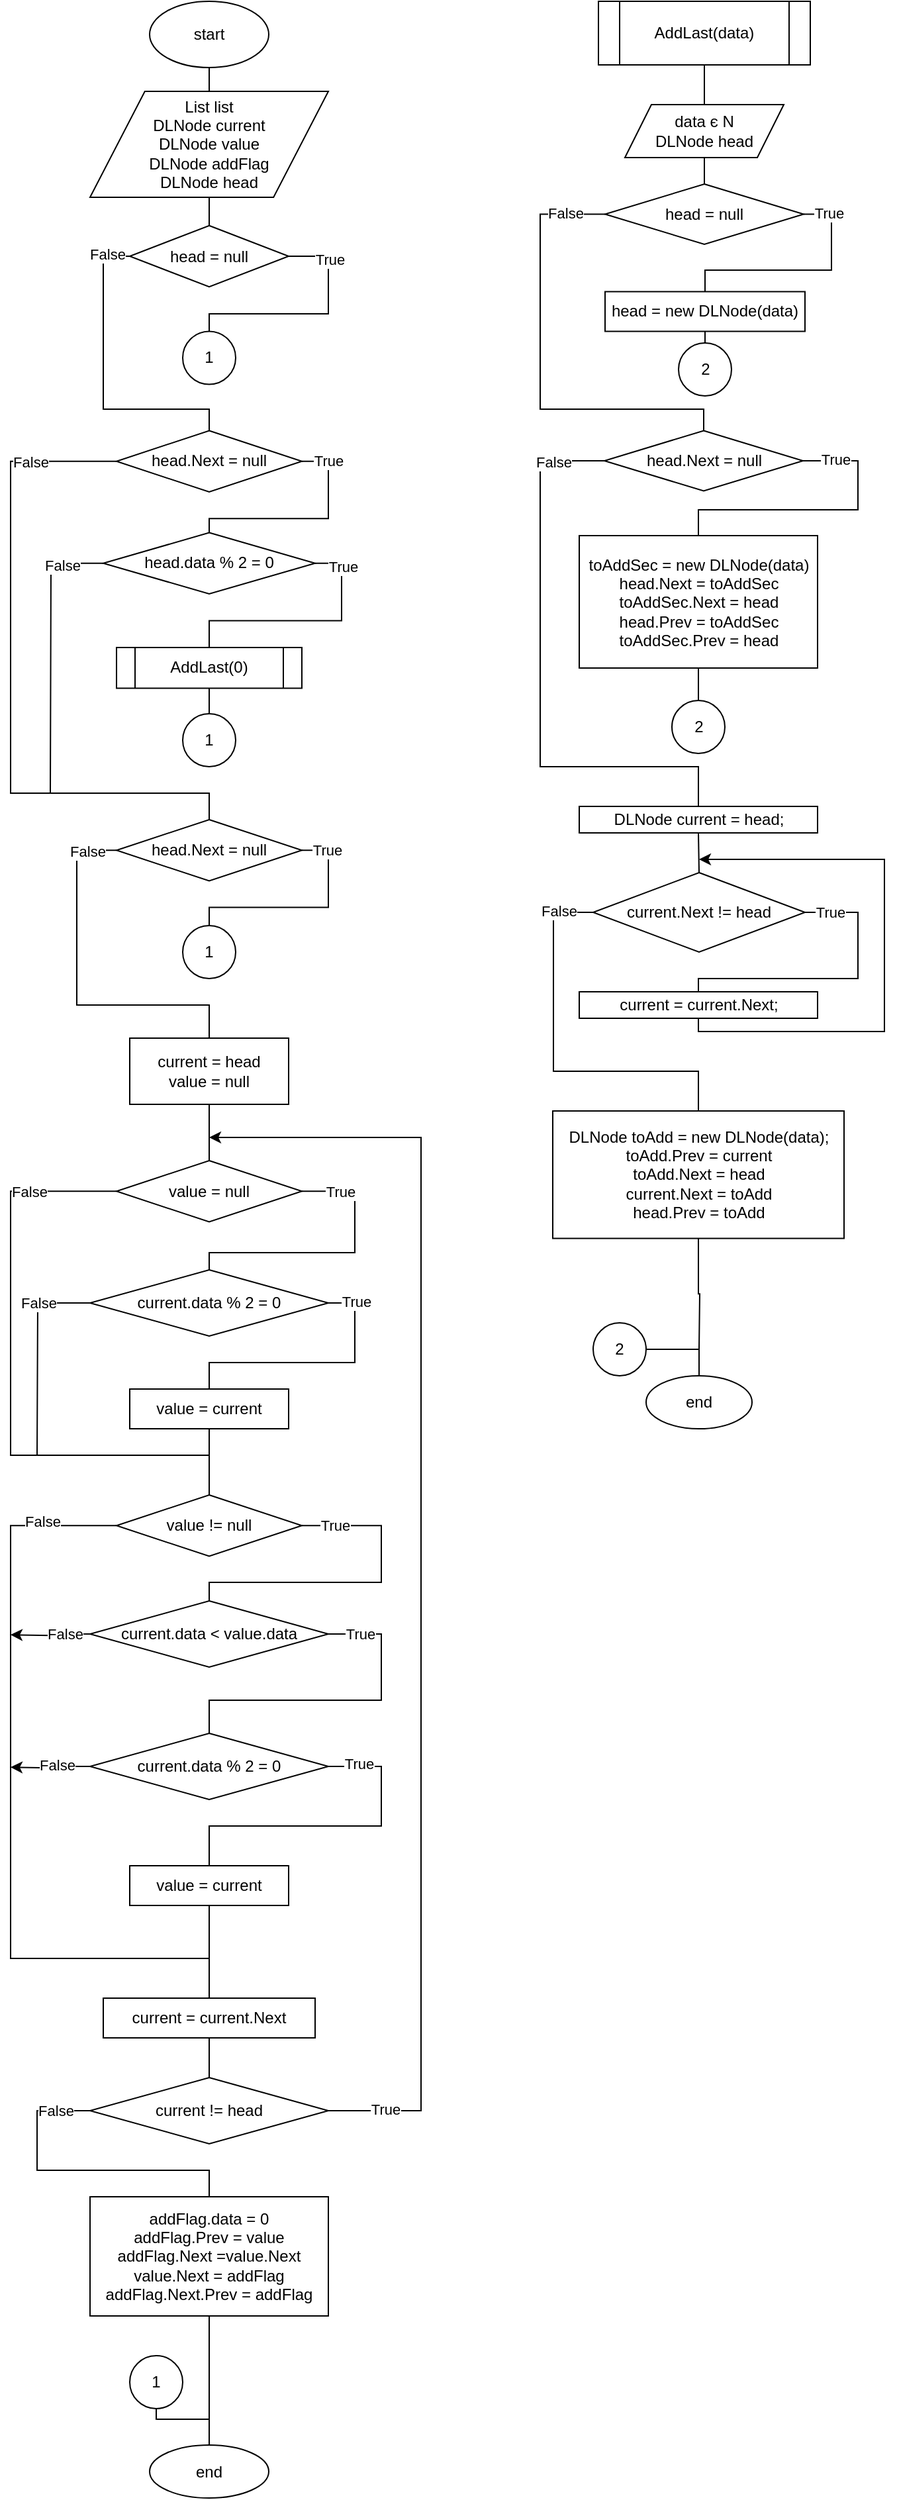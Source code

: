<mxfile version="15.3.8" type="device"><diagram id="VmYvIzIguoKfHuGi5kLO" name="Страница 1"><mxGraphModel dx="1038" dy="607" grid="1" gridSize="10" guides="1" tooltips="1" connect="1" arrows="1" fold="1" page="1" pageScale="1" pageWidth="827" pageHeight="1169" math="0" shadow="0"><root><mxCell id="0"/><mxCell id="1" parent="0"/><mxCell id="-p3XMLGeBJ1aMkZ9QvMb-27" style="edgeStyle=orthogonalEdgeStyle;orthogonalLoop=1;jettySize=auto;html=1;exitX=0.5;exitY=1;exitDx=0;exitDy=0;entryX=0.5;entryY=0;entryDx=0;entryDy=0;endArrow=none;endFill=0;" parent="1" source="-p3XMLGeBJ1aMkZ9QvMb-1" target="na90OAWgoMxSpCn2gFwW-1" edge="1"><mxGeometry relative="1" as="geometry"><mxPoint x="190" y="120" as="targetPoint"/></mxGeometry></mxCell><mxCell id="-p3XMLGeBJ1aMkZ9QvMb-1" value="start" style="ellipse;whiteSpace=wrap;html=1;" parent="1" vertex="1"><mxGeometry x="145" y="52" width="90" height="50" as="geometry"/></mxCell><mxCell id="-p3XMLGeBJ1aMkZ9QvMb-19" style="edgeStyle=orthogonalEdgeStyle;orthogonalLoop=1;jettySize=auto;html=1;exitX=0.5;exitY=1;exitDx=0;exitDy=0;endArrow=none;endFill=0;entryX=0.5;entryY=0;entryDx=0;entryDy=0;" parent="1" source="-p3XMLGeBJ1aMkZ9QvMb-4" edge="1" target="MecU0-qh7Cu9q1mS_qqG-87"><mxGeometry relative="1" as="geometry"><mxPoint x="564" y="130" as="targetPoint"/></mxGeometry></mxCell><mxCell id="-p3XMLGeBJ1aMkZ9QvMb-4" value="AddLast(data)" style="shape=process;whiteSpace=wrap;html=1;backgroundOutline=1;" parent="1" vertex="1"><mxGeometry x="484" y="52" width="160" height="48" as="geometry"/></mxCell><mxCell id="MecU0-qh7Cu9q1mS_qqG-3" style="edgeStyle=orthogonalEdgeStyle;rounded=0;orthogonalLoop=1;jettySize=auto;html=1;exitX=0.5;exitY=1;exitDx=0;exitDy=0;entryX=0.5;entryY=0;entryDx=0;entryDy=0;endArrow=none;endFill=0;" edge="1" parent="1" source="na90OAWgoMxSpCn2gFwW-1" target="MecU0-qh7Cu9q1mS_qqG-2"><mxGeometry relative="1" as="geometry"/></mxCell><mxCell id="na90OAWgoMxSpCn2gFwW-1" value="List list&lt;br&gt;DLNode current&lt;br&gt;DLNode value &lt;br&gt;DLNode addFlag&lt;br&gt;DLNode head" style="shape=parallelogram;html=1;strokeWidth=1;perimeter=parallelogramPerimeter;whiteSpace=wrap;arcSize=12;size=0.23;fontFamily=Helvetica;" parent="1" vertex="1"><mxGeometry x="100" y="120" width="180" height="80" as="geometry"/></mxCell><mxCell id="MecU0-qh7Cu9q1mS_qqG-4" style="edgeStyle=orthogonalEdgeStyle;rounded=0;orthogonalLoop=1;jettySize=auto;html=1;exitX=1;exitY=0.5;exitDx=0;exitDy=0;endArrow=none;endFill=0;entryX=0.5;entryY=0;entryDx=0;entryDy=0;" edge="1" parent="1" source="MecU0-qh7Cu9q1mS_qqG-2" target="MecU0-qh7Cu9q1mS_qqG-8"><mxGeometry relative="1" as="geometry"><mxPoint x="190" y="300" as="targetPoint"/><Array as="points"><mxPoint x="280" y="245"/><mxPoint x="280" y="288"/><mxPoint x="190" y="288"/></Array></mxGeometry></mxCell><mxCell id="MecU0-qh7Cu9q1mS_qqG-9" value="True" style="edgeLabel;html=1;align=center;verticalAlign=middle;resizable=0;points=[];" vertex="1" connectable="0" parent="MecU0-qh7Cu9q1mS_qqG-4"><mxGeometry x="-0.639" y="1" relative="1" as="geometry"><mxPoint as="offset"/></mxGeometry></mxCell><mxCell id="MecU0-qh7Cu9q1mS_qqG-10" style="edgeStyle=orthogonalEdgeStyle;rounded=0;orthogonalLoop=1;jettySize=auto;html=1;exitX=0;exitY=0.5;exitDx=0;exitDy=0;endArrow=none;endFill=0;entryX=0.5;entryY=0;entryDx=0;entryDy=0;" edge="1" parent="1" source="MecU0-qh7Cu9q1mS_qqG-2" target="MecU0-qh7Cu9q1mS_qqG-12"><mxGeometry relative="1" as="geometry"><mxPoint x="190" y="380" as="targetPoint"/><Array as="points"><mxPoint x="110" y="245"/><mxPoint x="110" y="360"/><mxPoint x="190" y="360"/></Array></mxGeometry></mxCell><mxCell id="MecU0-qh7Cu9q1mS_qqG-11" value="False" style="edgeLabel;html=1;align=center;verticalAlign=middle;resizable=0;points=[];" vertex="1" connectable="0" parent="MecU0-qh7Cu9q1mS_qqG-10"><mxGeometry x="-0.852" y="-2" relative="1" as="geometry"><mxPoint as="offset"/></mxGeometry></mxCell><mxCell id="MecU0-qh7Cu9q1mS_qqG-2" value="head = null" style="rhombus;whiteSpace=wrap;html=1;" vertex="1" parent="1"><mxGeometry x="130" y="221.38" width="120" height="46.25" as="geometry"/></mxCell><mxCell id="MecU0-qh7Cu9q1mS_qqG-5" value="end" style="ellipse;whiteSpace=wrap;html=1;" vertex="1" parent="1"><mxGeometry x="145" y="1897.5" width="90" height="40" as="geometry"/></mxCell><mxCell id="MecU0-qh7Cu9q1mS_qqG-83" style="edgeStyle=orthogonalEdgeStyle;rounded=0;orthogonalLoop=1;jettySize=auto;html=1;exitX=0.5;exitY=1;exitDx=0;exitDy=0;entryX=0.5;entryY=0;entryDx=0;entryDy=0;endArrow=none;endFill=0;" edge="1" parent="1" source="MecU0-qh7Cu9q1mS_qqG-6" target="MecU0-qh7Cu9q1mS_qqG-5"><mxGeometry relative="1" as="geometry"><Array as="points"><mxPoint x="150" y="1878"/><mxPoint x="190" y="1878"/></Array></mxGeometry></mxCell><mxCell id="MecU0-qh7Cu9q1mS_qqG-6" value="1" style="ellipse;whiteSpace=wrap;html=1;aspect=fixed;" vertex="1" parent="1"><mxGeometry x="130" y="1830" width="40" height="40" as="geometry"/></mxCell><mxCell id="MecU0-qh7Cu9q1mS_qqG-8" value="1" style="ellipse;whiteSpace=wrap;html=1;aspect=fixed;" vertex="1" parent="1"><mxGeometry x="170" y="301.25" width="40" height="40" as="geometry"/></mxCell><mxCell id="MecU0-qh7Cu9q1mS_qqG-13" style="edgeStyle=orthogonalEdgeStyle;rounded=0;orthogonalLoop=1;jettySize=auto;html=1;exitX=1;exitY=0.5;exitDx=0;exitDy=0;endArrow=none;endFill=0;entryX=0.5;entryY=0;entryDx=0;entryDy=0;" edge="1" parent="1" source="MecU0-qh7Cu9q1mS_qqG-12" target="MecU0-qh7Cu9q1mS_qqG-14"><mxGeometry relative="1" as="geometry"><mxPoint x="190" y="460" as="targetPoint"/></mxGeometry></mxCell><mxCell id="MecU0-qh7Cu9q1mS_qqG-25" value="True" style="edgeLabel;html=1;align=center;verticalAlign=middle;resizable=0;points=[];" vertex="1" connectable="0" parent="MecU0-qh7Cu9q1mS_qqG-13"><mxGeometry x="-0.756" y="1" relative="1" as="geometry"><mxPoint x="-1" y="-1" as="offset"/></mxGeometry></mxCell><mxCell id="MecU0-qh7Cu9q1mS_qqG-21" style="edgeStyle=orthogonalEdgeStyle;rounded=0;orthogonalLoop=1;jettySize=auto;html=1;exitX=0;exitY=0.5;exitDx=0;exitDy=0;endArrow=none;endFill=0;entryX=0.5;entryY=0;entryDx=0;entryDy=0;" edge="1" parent="1" source="MecU0-qh7Cu9q1mS_qqG-12" target="MecU0-qh7Cu9q1mS_qqG-28"><mxGeometry relative="1" as="geometry"><mxPoint x="190" y="680" as="targetPoint"/><Array as="points"><mxPoint x="40" y="399"/><mxPoint x="40" y="650"/><mxPoint x="190" y="650"/></Array></mxGeometry></mxCell><mxCell id="MecU0-qh7Cu9q1mS_qqG-22" value="False" style="edgeLabel;html=1;align=center;verticalAlign=middle;resizable=0;points=[];" vertex="1" connectable="0" parent="MecU0-qh7Cu9q1mS_qqG-21"><mxGeometry x="-0.883" y="-2" relative="1" as="geometry"><mxPoint x="-36" y="2" as="offset"/></mxGeometry></mxCell><mxCell id="MecU0-qh7Cu9q1mS_qqG-12" value="head.Next = null" style="rhombus;whiteSpace=wrap;html=1;" vertex="1" parent="1"><mxGeometry x="120" y="376.25" width="140" height="46.25" as="geometry"/></mxCell><mxCell id="MecU0-qh7Cu9q1mS_qqG-19" style="edgeStyle=orthogonalEdgeStyle;rounded=0;orthogonalLoop=1;jettySize=auto;html=1;exitX=1;exitY=0.5;exitDx=0;exitDy=0;entryX=0.5;entryY=0;entryDx=0;entryDy=0;endArrow=none;endFill=0;" edge="1" parent="1" source="MecU0-qh7Cu9q1mS_qqG-14" target="MecU0-qh7Cu9q1mS_qqG-16"><mxGeometry relative="1" as="geometry"/></mxCell><mxCell id="MecU0-qh7Cu9q1mS_qqG-20" value="True" style="edgeLabel;html=1;align=center;verticalAlign=middle;resizable=0;points=[];" vertex="1" connectable="0" parent="MecU0-qh7Cu9q1mS_qqG-19"><mxGeometry x="-0.754" y="1" relative="1" as="geometry"><mxPoint as="offset"/></mxGeometry></mxCell><mxCell id="MecU0-qh7Cu9q1mS_qqG-26" style="edgeStyle=orthogonalEdgeStyle;rounded=0;orthogonalLoop=1;jettySize=auto;html=1;exitX=0;exitY=0.5;exitDx=0;exitDy=0;endArrow=none;endFill=0;" edge="1" parent="1" source="MecU0-qh7Cu9q1mS_qqG-14"><mxGeometry relative="1" as="geometry"><mxPoint x="70" y="650" as="targetPoint"/></mxGeometry></mxCell><mxCell id="MecU0-qh7Cu9q1mS_qqG-27" value="False" style="edgeLabel;html=1;align=center;verticalAlign=middle;resizable=0;points=[];" vertex="1" connectable="0" parent="MecU0-qh7Cu9q1mS_qqG-26"><mxGeometry x="-0.705" y="1" relative="1" as="geometry"><mxPoint as="offset"/></mxGeometry></mxCell><mxCell id="MecU0-qh7Cu9q1mS_qqG-14" value="head.data % 2 = 0" style="rhombus;whiteSpace=wrap;html=1;" vertex="1" parent="1"><mxGeometry x="110" y="453.25" width="160" height="46.25" as="geometry"/></mxCell><mxCell id="MecU0-qh7Cu9q1mS_qqG-17" style="edgeStyle=orthogonalEdgeStyle;rounded=0;orthogonalLoop=1;jettySize=auto;html=1;exitX=0.5;exitY=1;exitDx=0;exitDy=0;endArrow=none;endFill=0;entryX=0.5;entryY=0;entryDx=0;entryDy=0;" edge="1" parent="1" source="MecU0-qh7Cu9q1mS_qqG-16" target="MecU0-qh7Cu9q1mS_qqG-18"><mxGeometry relative="1" as="geometry"><mxPoint x="190.143" y="570" as="targetPoint"/></mxGeometry></mxCell><mxCell id="MecU0-qh7Cu9q1mS_qqG-16" value="AddLast(0)" style="shape=process;whiteSpace=wrap;html=1;backgroundOutline=1;" vertex="1" parent="1"><mxGeometry x="120" y="540" width="140" height="30.75" as="geometry"/></mxCell><mxCell id="MecU0-qh7Cu9q1mS_qqG-18" value="1" style="ellipse;whiteSpace=wrap;html=1;aspect=fixed;" vertex="1" parent="1"><mxGeometry x="170" y="590" width="40" height="40" as="geometry"/></mxCell><mxCell id="MecU0-qh7Cu9q1mS_qqG-31" style="edgeStyle=orthogonalEdgeStyle;rounded=0;orthogonalLoop=1;jettySize=auto;html=1;exitX=1;exitY=0.5;exitDx=0;exitDy=0;entryX=0.5;entryY=0;entryDx=0;entryDy=0;endArrow=none;endFill=0;" edge="1" parent="1" source="MecU0-qh7Cu9q1mS_qqG-28" target="MecU0-qh7Cu9q1mS_qqG-34"><mxGeometry relative="1" as="geometry"><mxPoint x="190" y="749.25" as="targetPoint"/></mxGeometry></mxCell><mxCell id="MecU0-qh7Cu9q1mS_qqG-32" value="True" style="edgeLabel;html=1;align=center;verticalAlign=middle;resizable=0;points=[];" vertex="1" connectable="0" parent="MecU0-qh7Cu9q1mS_qqG-31"><mxGeometry x="-0.777" relative="1" as="geometry"><mxPoint as="offset"/></mxGeometry></mxCell><mxCell id="MecU0-qh7Cu9q1mS_qqG-35" style="edgeStyle=orthogonalEdgeStyle;rounded=0;orthogonalLoop=1;jettySize=auto;html=1;exitX=0;exitY=0.5;exitDx=0;exitDy=0;endArrow=none;endFill=0;entryX=0.5;entryY=0;entryDx=0;entryDy=0;" edge="1" parent="1" source="MecU0-qh7Cu9q1mS_qqG-28" target="MecU0-qh7Cu9q1mS_qqG-37"><mxGeometry relative="1" as="geometry"><mxPoint x="190" y="890" as="targetPoint"/><Array as="points"><mxPoint x="90" y="693"/><mxPoint x="90" y="810"/><mxPoint x="190" y="810"/></Array></mxGeometry></mxCell><mxCell id="MecU0-qh7Cu9q1mS_qqG-36" value="False" style="edgeLabel;html=1;align=center;verticalAlign=middle;resizable=0;points=[];" vertex="1" connectable="0" parent="MecU0-qh7Cu9q1mS_qqG-35"><mxGeometry x="-0.838" y="1" relative="1" as="geometry"><mxPoint as="offset"/></mxGeometry></mxCell><mxCell id="MecU0-qh7Cu9q1mS_qqG-28" value="head.Next = null" style="rhombus;whiteSpace=wrap;html=1;" vertex="1" parent="1"><mxGeometry x="120" y="670" width="140" height="46.25" as="geometry"/></mxCell><mxCell id="MecU0-qh7Cu9q1mS_qqG-34" value="1" style="ellipse;whiteSpace=wrap;html=1;aspect=fixed;" vertex="1" parent="1"><mxGeometry x="170" y="750" width="40" height="40" as="geometry"/></mxCell><mxCell id="MecU0-qh7Cu9q1mS_qqG-42" style="edgeStyle=orthogonalEdgeStyle;rounded=0;orthogonalLoop=1;jettySize=auto;html=1;exitX=0.5;exitY=1;exitDx=0;exitDy=0;endArrow=none;endFill=0;entryX=0.5;entryY=0;entryDx=0;entryDy=0;" edge="1" parent="1" source="MecU0-qh7Cu9q1mS_qqG-37" target="MecU0-qh7Cu9q1mS_qqG-43"><mxGeometry relative="1" as="geometry"><mxPoint x="190.167" y="910" as="targetPoint"/></mxGeometry></mxCell><mxCell id="MecU0-qh7Cu9q1mS_qqG-37" value="current = head&lt;br&gt;value = null" style="rounded=0;whiteSpace=wrap;html=1;" vertex="1" parent="1"><mxGeometry x="130" y="835" width="120" height="50" as="geometry"/></mxCell><mxCell id="MecU0-qh7Cu9q1mS_qqG-44" style="edgeStyle=orthogonalEdgeStyle;rounded=0;orthogonalLoop=1;jettySize=auto;html=1;exitX=1;exitY=0.5;exitDx=0;exitDy=0;endArrow=none;endFill=0;entryX=0.5;entryY=0;entryDx=0;entryDy=0;" edge="1" parent="1" source="MecU0-qh7Cu9q1mS_qqG-43" target="MecU0-qh7Cu9q1mS_qqG-46"><mxGeometry relative="1" as="geometry"><mxPoint x="190" y="1020" as="targetPoint"/><Array as="points"><mxPoint x="300" y="951"/><mxPoint x="300" y="997"/><mxPoint x="190" y="997"/></Array></mxGeometry></mxCell><mxCell id="MecU0-qh7Cu9q1mS_qqG-45" value="True" style="edgeLabel;html=1;align=center;verticalAlign=middle;resizable=0;points=[];" vertex="1" connectable="0" parent="MecU0-qh7Cu9q1mS_qqG-44"><mxGeometry x="-0.73" relative="1" as="geometry"><mxPoint as="offset"/></mxGeometry></mxCell><mxCell id="MecU0-qh7Cu9q1mS_qqG-50" style="edgeStyle=orthogonalEdgeStyle;rounded=0;orthogonalLoop=1;jettySize=auto;html=1;exitX=0;exitY=0.5;exitDx=0;exitDy=0;endArrow=none;endFill=0;entryX=0.5;entryY=0;entryDx=0;entryDy=0;" edge="1" parent="1" source="MecU0-qh7Cu9q1mS_qqG-43" target="MecU0-qh7Cu9q1mS_qqG-54"><mxGeometry relative="1" as="geometry"><mxPoint x="190" y="1170" as="targetPoint"/><Array as="points"><mxPoint x="40" y="951"/><mxPoint x="40" y="1150"/><mxPoint x="190" y="1150"/></Array></mxGeometry></mxCell><mxCell id="MecU0-qh7Cu9q1mS_qqG-51" value="False" style="edgeLabel;html=1;align=center;verticalAlign=middle;resizable=0;points=[];" vertex="1" connectable="0" parent="MecU0-qh7Cu9q1mS_qqG-50"><mxGeometry x="-0.711" relative="1" as="geometry"><mxPoint as="offset"/></mxGeometry></mxCell><mxCell id="MecU0-qh7Cu9q1mS_qqG-43" value="value&amp;nbsp;= null" style="rhombus;whiteSpace=wrap;html=1;" vertex="1" parent="1"><mxGeometry x="120" y="927.5" width="140" height="46.25" as="geometry"/></mxCell><mxCell id="MecU0-qh7Cu9q1mS_qqG-47" style="edgeStyle=orthogonalEdgeStyle;rounded=0;orthogonalLoop=1;jettySize=auto;html=1;exitX=1;exitY=0.5;exitDx=0;exitDy=0;endArrow=none;endFill=0;entryX=0.5;entryY=0;entryDx=0;entryDy=0;" edge="1" parent="1" source="MecU0-qh7Cu9q1mS_qqG-46" target="MecU0-qh7Cu9q1mS_qqG-48"><mxGeometry relative="1" as="geometry"><mxPoint x="190" y="1090" as="targetPoint"/></mxGeometry></mxCell><mxCell id="MecU0-qh7Cu9q1mS_qqG-66" value="True" style="edgeLabel;html=1;align=center;verticalAlign=middle;resizable=0;points=[];" vertex="1" connectable="0" parent="MecU0-qh7Cu9q1mS_qqG-47"><mxGeometry x="-0.795" y="1" relative="1" as="geometry"><mxPoint y="-1" as="offset"/></mxGeometry></mxCell><mxCell id="MecU0-qh7Cu9q1mS_qqG-52" style="edgeStyle=orthogonalEdgeStyle;rounded=0;orthogonalLoop=1;jettySize=auto;html=1;exitX=0;exitY=0.5;exitDx=0;exitDy=0;endArrow=none;endFill=0;" edge="1" parent="1" source="MecU0-qh7Cu9q1mS_qqG-46"><mxGeometry relative="1" as="geometry"><mxPoint x="60" y="1150" as="targetPoint"/></mxGeometry></mxCell><mxCell id="MecU0-qh7Cu9q1mS_qqG-53" value="False" style="edgeLabel;html=1;align=center;verticalAlign=middle;resizable=0;points=[];" vertex="1" connectable="0" parent="MecU0-qh7Cu9q1mS_qqG-52"><mxGeometry x="-0.495" relative="1" as="geometry"><mxPoint as="offset"/></mxGeometry></mxCell><mxCell id="MecU0-qh7Cu9q1mS_qqG-46" value="current.data % 2 = 0" style="rhombus;whiteSpace=wrap;html=1;" vertex="1" parent="1"><mxGeometry x="100" y="1010" width="180" height="50" as="geometry"/></mxCell><mxCell id="MecU0-qh7Cu9q1mS_qqG-131" style="edgeStyle=orthogonalEdgeStyle;rounded=0;orthogonalLoop=1;jettySize=auto;html=1;exitX=0.5;exitY=1;exitDx=0;exitDy=0;fontFamily=Helvetica;endArrow=none;endFill=0;" edge="1" parent="1" source="MecU0-qh7Cu9q1mS_qqG-48"><mxGeometry relative="1" as="geometry"><mxPoint x="190" y="1150" as="targetPoint"/></mxGeometry></mxCell><mxCell id="MecU0-qh7Cu9q1mS_qqG-48" value="value = current" style="rounded=0;whiteSpace=wrap;html=1;" vertex="1" parent="1"><mxGeometry x="130" y="1100" width="120" height="30" as="geometry"/></mxCell><mxCell id="MecU0-qh7Cu9q1mS_qqG-57" style="edgeStyle=orthogonalEdgeStyle;rounded=0;orthogonalLoop=1;jettySize=auto;html=1;exitX=1;exitY=0.5;exitDx=0;exitDy=0;entryX=0.5;entryY=0;entryDx=0;entryDy=0;endArrow=none;endFill=0;" edge="1" parent="1" source="MecU0-qh7Cu9q1mS_qqG-54" target="MecU0-qh7Cu9q1mS_qqG-55"><mxGeometry relative="1" as="geometry"><Array as="points"><mxPoint x="320" y="1203"/><mxPoint x="320" y="1246"/><mxPoint x="190" y="1246"/></Array></mxGeometry></mxCell><mxCell id="MecU0-qh7Cu9q1mS_qqG-59" value="True" style="edgeLabel;html=1;align=center;verticalAlign=middle;resizable=0;points=[];" vertex="1" connectable="0" parent="MecU0-qh7Cu9q1mS_qqG-57"><mxGeometry x="-0.76" y="4" relative="1" as="geometry"><mxPoint x="-5" y="4" as="offset"/></mxGeometry></mxCell><mxCell id="MecU0-qh7Cu9q1mS_qqG-70" style="edgeStyle=orthogonalEdgeStyle;rounded=0;orthogonalLoop=1;jettySize=auto;html=1;exitX=0;exitY=0.5;exitDx=0;exitDy=0;endArrow=none;endFill=0;" edge="1" parent="1" source="MecU0-qh7Cu9q1mS_qqG-54"><mxGeometry relative="1" as="geometry"><mxPoint x="190" y="1530" as="targetPoint"/><Array as="points"><mxPoint x="40" y="1203"/><mxPoint x="40" y="1530"/></Array></mxGeometry></mxCell><mxCell id="MecU0-qh7Cu9q1mS_qqG-71" value="False" style="edgeLabel;html=1;align=center;verticalAlign=middle;resizable=0;points=[];" vertex="1" connectable="0" parent="MecU0-qh7Cu9q1mS_qqG-70"><mxGeometry x="-0.798" y="-3" relative="1" as="geometry"><mxPoint as="offset"/></mxGeometry></mxCell><mxCell id="MecU0-qh7Cu9q1mS_qqG-54" value="value != null" style="rhombus;whiteSpace=wrap;html=1;" vertex="1" parent="1"><mxGeometry x="120" y="1180" width="140" height="46.25" as="geometry"/></mxCell><mxCell id="MecU0-qh7Cu9q1mS_qqG-58" style="edgeStyle=orthogonalEdgeStyle;rounded=0;orthogonalLoop=1;jettySize=auto;html=1;exitX=1;exitY=0.5;exitDx=0;exitDy=0;entryX=0.5;entryY=0;entryDx=0;entryDy=0;endArrow=none;endFill=0;" edge="1" parent="1" source="MecU0-qh7Cu9q1mS_qqG-55" target="MecU0-qh7Cu9q1mS_qqG-56"><mxGeometry relative="1" as="geometry"><Array as="points"><mxPoint x="320" y="1285"/><mxPoint x="320" y="1335"/><mxPoint x="190" y="1335"/></Array></mxGeometry></mxCell><mxCell id="MecU0-qh7Cu9q1mS_qqG-60" value="True" style="edgeLabel;html=1;align=center;verticalAlign=middle;resizable=0;points=[];" vertex="1" connectable="0" parent="MecU0-qh7Cu9q1mS_qqG-58"><mxGeometry x="-0.808" relative="1" as="geometry"><mxPoint as="offset"/></mxGeometry></mxCell><mxCell id="MecU0-qh7Cu9q1mS_qqG-72" style="edgeStyle=orthogonalEdgeStyle;rounded=0;orthogonalLoop=1;jettySize=auto;html=1;exitX=0;exitY=0.5;exitDx=0;exitDy=0;endArrow=classic;endFill=1;" edge="1" parent="1" source="MecU0-qh7Cu9q1mS_qqG-55"><mxGeometry relative="1" as="geometry"><mxPoint x="40" y="1285.588" as="targetPoint"/></mxGeometry></mxCell><mxCell id="MecU0-qh7Cu9q1mS_qqG-74" value="False" style="edgeLabel;html=1;align=center;verticalAlign=middle;resizable=0;points=[];" vertex="1" connectable="0" parent="MecU0-qh7Cu9q1mS_qqG-72"><mxGeometry x="0.361" y="-2" relative="1" as="geometry"><mxPoint x="21" y="1" as="offset"/></mxGeometry></mxCell><mxCell id="MecU0-qh7Cu9q1mS_qqG-55" value="current.data &amp;lt; value.data" style="rhombus;whiteSpace=wrap;html=1;" vertex="1" parent="1"><mxGeometry x="100" y="1260" width="180" height="50" as="geometry"/></mxCell><mxCell id="MecU0-qh7Cu9q1mS_qqG-61" style="edgeStyle=orthogonalEdgeStyle;rounded=0;orthogonalLoop=1;jettySize=auto;html=1;exitX=1;exitY=0.5;exitDx=0;exitDy=0;endArrow=none;endFill=0;entryX=0.5;entryY=0;entryDx=0;entryDy=0;" edge="1" parent="1" source="MecU0-qh7Cu9q1mS_qqG-56" target="MecU0-qh7Cu9q1mS_qqG-64"><mxGeometry relative="1" as="geometry"><mxPoint x="190" y="1450.0" as="targetPoint"/><Array as="points"><mxPoint x="320" y="1385"/><mxPoint x="320" y="1430"/><mxPoint x="190" y="1430"/></Array></mxGeometry></mxCell><mxCell id="MecU0-qh7Cu9q1mS_qqG-62" value="True" style="edgeLabel;html=1;align=center;verticalAlign=middle;resizable=0;points=[];" vertex="1" connectable="0" parent="MecU0-qh7Cu9q1mS_qqG-61"><mxGeometry x="-0.815" y="2" relative="1" as="geometry"><mxPoint as="offset"/></mxGeometry></mxCell><mxCell id="MecU0-qh7Cu9q1mS_qqG-73" style="edgeStyle=orthogonalEdgeStyle;rounded=0;orthogonalLoop=1;jettySize=auto;html=1;exitX=0;exitY=0.5;exitDx=0;exitDy=0;endArrow=classic;endFill=1;" edge="1" parent="1" source="MecU0-qh7Cu9q1mS_qqG-56"><mxGeometry relative="1" as="geometry"><mxPoint x="40.0" y="1385.588" as="targetPoint"/></mxGeometry></mxCell><mxCell id="MecU0-qh7Cu9q1mS_qqG-75" value="False" style="edgeLabel;html=1;align=center;verticalAlign=middle;resizable=0;points=[];" vertex="1" connectable="0" parent="MecU0-qh7Cu9q1mS_qqG-73"><mxGeometry x="-0.187" y="-1" relative="1" as="geometry"><mxPoint as="offset"/></mxGeometry></mxCell><mxCell id="MecU0-qh7Cu9q1mS_qqG-56" value="current.data % 2 = 0" style="rhombus;whiteSpace=wrap;html=1;" vertex="1" parent="1"><mxGeometry x="100" y="1360" width="180" height="50" as="geometry"/></mxCell><mxCell id="MecU0-qh7Cu9q1mS_qqG-68" style="edgeStyle=orthogonalEdgeStyle;rounded=0;orthogonalLoop=1;jettySize=auto;html=1;exitX=0.5;exitY=1;exitDx=0;exitDy=0;endArrow=none;endFill=0;entryX=0.5;entryY=0;entryDx=0;entryDy=0;" edge="1" parent="1" source="MecU0-qh7Cu9q1mS_qqG-64" target="MecU0-qh7Cu9q1mS_qqG-69"><mxGeometry relative="1" as="geometry"><mxPoint x="190.167" y="1540.0" as="targetPoint"/></mxGeometry></mxCell><mxCell id="MecU0-qh7Cu9q1mS_qqG-64" value="value = current" style="rounded=0;whiteSpace=wrap;html=1;" vertex="1" parent="1"><mxGeometry x="130" y="1460" width="120" height="30" as="geometry"/></mxCell><mxCell id="MecU0-qh7Cu9q1mS_qqG-76" style="edgeStyle=orthogonalEdgeStyle;rounded=0;orthogonalLoop=1;jettySize=auto;html=1;exitX=0.5;exitY=1;exitDx=0;exitDy=0;endArrow=none;endFill=0;entryX=0.5;entryY=0;entryDx=0;entryDy=0;" edge="1" parent="1" source="MecU0-qh7Cu9q1mS_qqG-69" target="MecU0-qh7Cu9q1mS_qqG-77"><mxGeometry relative="1" as="geometry"><mxPoint x="189.862" y="1650" as="targetPoint"/></mxGeometry></mxCell><mxCell id="MecU0-qh7Cu9q1mS_qqG-69" value="current = current.Next" style="rounded=0;whiteSpace=wrap;html=1;" vertex="1" parent="1"><mxGeometry x="110" y="1560" width="160" height="30" as="geometry"/></mxCell><mxCell id="MecU0-qh7Cu9q1mS_qqG-78" style="edgeStyle=orthogonalEdgeStyle;rounded=0;orthogonalLoop=1;jettySize=auto;html=1;exitX=1;exitY=0.5;exitDx=0;exitDy=0;endArrow=classic;endFill=1;" edge="1" parent="1" source="MecU0-qh7Cu9q1mS_qqG-77"><mxGeometry relative="1" as="geometry"><mxPoint x="190" y="910" as="targetPoint"/><Array as="points"><mxPoint x="350" y="1645"/><mxPoint x="350" y="910"/></Array></mxGeometry></mxCell><mxCell id="MecU0-qh7Cu9q1mS_qqG-79" value="True" style="edgeLabel;html=1;align=center;verticalAlign=middle;resizable=0;points=[];" vertex="1" connectable="0" parent="MecU0-qh7Cu9q1mS_qqG-78"><mxGeometry x="-0.911" y="1" relative="1" as="geometry"><mxPoint as="offset"/></mxGeometry></mxCell><mxCell id="MecU0-qh7Cu9q1mS_qqG-80" style="edgeStyle=orthogonalEdgeStyle;rounded=0;orthogonalLoop=1;jettySize=auto;html=1;exitX=0;exitY=0.5;exitDx=0;exitDy=0;endArrow=none;endFill=0;entryX=0.5;entryY=0;entryDx=0;entryDy=0;" edge="1" parent="1" source="MecU0-qh7Cu9q1mS_qqG-77" target="MecU0-qh7Cu9q1mS_qqG-82"><mxGeometry relative="1" as="geometry"><mxPoint x="190" y="1710" as="targetPoint"/><Array as="points"><mxPoint x="60" y="1645"/><mxPoint x="60" y="1690"/><mxPoint x="190" y="1690"/></Array></mxGeometry></mxCell><mxCell id="MecU0-qh7Cu9q1mS_qqG-81" value="False" style="edgeLabel;html=1;align=center;verticalAlign=middle;resizable=0;points=[];" vertex="1" connectable="0" parent="MecU0-qh7Cu9q1mS_qqG-80"><mxGeometry x="-0.774" relative="1" as="geometry"><mxPoint as="offset"/></mxGeometry></mxCell><mxCell id="MecU0-qh7Cu9q1mS_qqG-77" value="current != head" style="rhombus;whiteSpace=wrap;html=1;" vertex="1" parent="1"><mxGeometry x="100" y="1620" width="180" height="50" as="geometry"/></mxCell><mxCell id="MecU0-qh7Cu9q1mS_qqG-132" style="edgeStyle=orthogonalEdgeStyle;rounded=0;orthogonalLoop=1;jettySize=auto;html=1;exitX=0.5;exitY=1;exitDx=0;exitDy=0;fontFamily=Helvetica;endArrow=none;endFill=0;" edge="1" parent="1" source="MecU0-qh7Cu9q1mS_qqG-82"><mxGeometry relative="1" as="geometry"><mxPoint x="190" y="1880" as="targetPoint"/></mxGeometry></mxCell><mxCell id="MecU0-qh7Cu9q1mS_qqG-82" value="&lt;div&gt;addFlag.data = 0&lt;/div&gt;&lt;div&gt;addFlag.Prev = value&lt;/div&gt;&lt;div&gt;&lt;span&gt;addFlag.Next =value.Next&lt;/span&gt;&lt;/div&gt;&lt;div&gt;value.Next = addFlag&lt;/div&gt;&lt;div&gt;&lt;span&gt;addFlag.Next.Prev = addFlag&lt;/span&gt;&lt;/div&gt;" style="rounded=0;whiteSpace=wrap;html=1;" vertex="1" parent="1"><mxGeometry x="100" y="1710" width="180" height="90" as="geometry"/></mxCell><mxCell id="MecU0-qh7Cu9q1mS_qqG-90" style="edgeStyle=orthogonalEdgeStyle;rounded=0;orthogonalLoop=1;jettySize=auto;html=1;exitX=0.5;exitY=1;exitDx=0;exitDy=0;entryX=0.5;entryY=0;entryDx=0;entryDy=0;endArrow=none;endFill=0;" edge="1" parent="1" source="MecU0-qh7Cu9q1mS_qqG-87" target="MecU0-qh7Cu9q1mS_qqG-88"><mxGeometry relative="1" as="geometry"/></mxCell><mxCell id="MecU0-qh7Cu9q1mS_qqG-87" value="data є N&lt;br&gt;DLNode head" style="shape=parallelogram;perimeter=parallelogramPerimeter;whiteSpace=wrap;html=1;fixedSize=1;" vertex="1" parent="1"><mxGeometry x="504" y="130" width="120" height="40" as="geometry"/></mxCell><mxCell id="MecU0-qh7Cu9q1mS_qqG-93" style="edgeStyle=orthogonalEdgeStyle;rounded=0;orthogonalLoop=1;jettySize=auto;html=1;exitX=1;exitY=0.5;exitDx=0;exitDy=0;entryX=0.5;entryY=0;entryDx=0;entryDy=0;endArrow=none;endFill=0;" edge="1" parent="1" source="MecU0-qh7Cu9q1mS_qqG-88" target="MecU0-qh7Cu9q1mS_qqG-92"><mxGeometry relative="1" as="geometry"><Array as="points"><mxPoint x="660" y="213"/><mxPoint x="660" y="255"/><mxPoint x="565" y="255"/></Array></mxGeometry></mxCell><mxCell id="MecU0-qh7Cu9q1mS_qqG-95" value="True" style="edgeLabel;html=1;align=center;verticalAlign=middle;resizable=0;points=[];" vertex="1" connectable="0" parent="MecU0-qh7Cu9q1mS_qqG-93"><mxGeometry x="-0.787" y="1" relative="1" as="geometry"><mxPoint as="offset"/></mxGeometry></mxCell><mxCell id="MecU0-qh7Cu9q1mS_qqG-94" style="edgeStyle=orthogonalEdgeStyle;rounded=0;orthogonalLoop=1;jettySize=auto;html=1;exitX=0;exitY=0.5;exitDx=0;exitDy=0;endArrow=none;endFill=0;entryX=0.5;entryY=0;entryDx=0;entryDy=0;" edge="1" parent="1" source="MecU0-qh7Cu9q1mS_qqG-88" target="MecU0-qh7Cu9q1mS_qqG-97"><mxGeometry relative="1" as="geometry"><mxPoint x="560" y="340" as="targetPoint"/><Array as="points"><mxPoint x="440" y="213"/><mxPoint x="440" y="360"/><mxPoint x="564" y="360"/></Array></mxGeometry></mxCell><mxCell id="MecU0-qh7Cu9q1mS_qqG-96" value="False" style="edgeLabel;html=1;align=center;verticalAlign=middle;resizable=0;points=[];" vertex="1" connectable="0" parent="MecU0-qh7Cu9q1mS_qqG-94"><mxGeometry x="-0.822" y="-1" relative="1" as="geometry"><mxPoint as="offset"/></mxGeometry></mxCell><mxCell id="MecU0-qh7Cu9q1mS_qqG-88" value="head = null" style="rhombus;whiteSpace=wrap;html=1;" vertex="1" parent="1"><mxGeometry x="489" y="190" width="150" height="45.5" as="geometry"/></mxCell><mxCell id="MecU0-qh7Cu9q1mS_qqG-104" style="edgeStyle=orthogonalEdgeStyle;rounded=0;orthogonalLoop=1;jettySize=auto;html=1;exitX=0.5;exitY=1;exitDx=0;exitDy=0;entryX=0.5;entryY=0;entryDx=0;entryDy=0;endArrow=none;endFill=0;" edge="1" parent="1" source="MecU0-qh7Cu9q1mS_qqG-92" target="MecU0-qh7Cu9q1mS_qqG-103"><mxGeometry relative="1" as="geometry"/></mxCell><mxCell id="MecU0-qh7Cu9q1mS_qqG-92" value="head = new DLNode(data)" style="rounded=0;whiteSpace=wrap;html=1;" vertex="1" parent="1"><mxGeometry x="489" y="271.25" width="151" height="30" as="geometry"/></mxCell><mxCell id="MecU0-qh7Cu9q1mS_qqG-98" style="edgeStyle=orthogonalEdgeStyle;rounded=0;orthogonalLoop=1;jettySize=auto;html=1;exitX=1;exitY=0.5;exitDx=0;exitDy=0;endArrow=none;endFill=0;entryX=0.5;entryY=0;entryDx=0;entryDy=0;" edge="1" parent="1" source="MecU0-qh7Cu9q1mS_qqG-97" target="MecU0-qh7Cu9q1mS_qqG-99"><mxGeometry relative="1" as="geometry"><mxPoint x="559.5" y="485.5" as="targetPoint"/><Array as="points"><mxPoint x="680" y="399"/><mxPoint x="680" y="436"/><mxPoint x="560" y="436"/></Array></mxGeometry></mxCell><mxCell id="MecU0-qh7Cu9q1mS_qqG-110" value="True" style="edgeLabel;html=1;align=center;verticalAlign=middle;resizable=0;points=[];" vertex="1" connectable="0" parent="MecU0-qh7Cu9q1mS_qqG-98"><mxGeometry x="-0.778" y="1" relative="1" as="geometry"><mxPoint as="offset"/></mxGeometry></mxCell><mxCell id="MecU0-qh7Cu9q1mS_qqG-115" style="edgeStyle=orthogonalEdgeStyle;rounded=0;orthogonalLoop=1;jettySize=auto;html=1;exitX=0;exitY=0.5;exitDx=0;exitDy=0;entryX=0.5;entryY=0;entryDx=0;entryDy=0;endArrow=none;endFill=0;" edge="1" parent="1" source="MecU0-qh7Cu9q1mS_qqG-97" target="MecU0-qh7Cu9q1mS_qqG-114"><mxGeometry relative="1" as="geometry"><Array as="points"><mxPoint x="440" y="399"/><mxPoint x="440" y="630"/><mxPoint x="560" y="630"/></Array></mxGeometry></mxCell><mxCell id="MecU0-qh7Cu9q1mS_qqG-129" value="False" style="edgeLabel;html=1;align=center;verticalAlign=middle;resizable=0;points=[];" vertex="1" connectable="0" parent="MecU0-qh7Cu9q1mS_qqG-115"><mxGeometry x="-0.747" y="2" relative="1" as="geometry"><mxPoint x="8" y="-5" as="offset"/></mxGeometry></mxCell><mxCell id="MecU0-qh7Cu9q1mS_qqG-97" value="head.Next = null" style="rhombus;whiteSpace=wrap;html=1;" vertex="1" parent="1"><mxGeometry x="488.5" y="376.25" width="150" height="45.5" as="geometry"/></mxCell><mxCell id="MecU0-qh7Cu9q1mS_qqG-111" style="edgeStyle=orthogonalEdgeStyle;rounded=0;orthogonalLoop=1;jettySize=auto;html=1;exitX=0.5;exitY=1;exitDx=0;exitDy=0;endArrow=none;endFill=0;entryX=0;entryY=0.5;entryDx=0;entryDy=0;" edge="1" parent="1" source="MecU0-qh7Cu9q1mS_qqG-99" target="MecU0-qh7Cu9q1mS_qqG-112"><mxGeometry relative="1" as="geometry"><mxPoint x="559.333" y="580" as="targetPoint"/></mxGeometry></mxCell><mxCell id="MecU0-qh7Cu9q1mS_qqG-99" value="&lt;div&gt;toAddSec = new DLNode(data)&lt;/div&gt;&lt;div&gt;&lt;span&gt;head.Next = toAddSec&lt;/span&gt;&lt;/div&gt;&lt;div&gt;&lt;span&gt;toAddSec.Next = head&lt;/span&gt;&lt;/div&gt;&lt;div&gt;&lt;span&gt;head.Prev = toAddSec&lt;/span&gt;&lt;/div&gt;&lt;div&gt;&lt;span&gt;toAddSec.Prev = head&lt;/span&gt;&lt;/div&gt;" style="rounded=0;whiteSpace=wrap;html=1;" vertex="1" parent="1"><mxGeometry x="469.5" y="455.5" width="180" height="100" as="geometry"/></mxCell><mxCell id="MecU0-qh7Cu9q1mS_qqG-103" value="2" style="ellipse;whiteSpace=wrap;html=1;aspect=fixed;" vertex="1" parent="1"><mxGeometry x="544.5" y="310" width="40" height="40" as="geometry"/></mxCell><mxCell id="MecU0-qh7Cu9q1mS_qqG-105" value="end" style="ellipse;whiteSpace=wrap;html=1;" vertex="1" parent="1"><mxGeometry x="520" y="1090" width="80" height="40" as="geometry"/></mxCell><mxCell id="MecU0-qh7Cu9q1mS_qqG-107" style="edgeStyle=orthogonalEdgeStyle;rounded=0;orthogonalLoop=1;jettySize=auto;html=1;exitX=1;exitY=0.5;exitDx=0;exitDy=0;entryX=0.5;entryY=0;entryDx=0;entryDy=0;endArrow=none;endFill=0;" edge="1" parent="1" source="MecU0-qh7Cu9q1mS_qqG-106" target="MecU0-qh7Cu9q1mS_qqG-105"><mxGeometry relative="1" as="geometry"><Array as="points"><mxPoint x="560" y="1070"/><mxPoint x="560" y="1090"/></Array></mxGeometry></mxCell><mxCell id="MecU0-qh7Cu9q1mS_qqG-106" value="2" style="ellipse;whiteSpace=wrap;html=1;aspect=fixed;" vertex="1" parent="1"><mxGeometry x="480" y="1050" width="40" height="40" as="geometry"/></mxCell><mxCell id="MecU0-qh7Cu9q1mS_qqG-112" value="2" style="ellipse;whiteSpace=wrap;html=1;aspect=fixed;direction=south;" vertex="1" parent="1"><mxGeometry x="539.5" y="580" width="40" height="40" as="geometry"/></mxCell><mxCell id="MecU0-qh7Cu9q1mS_qqG-117" style="edgeStyle=orthogonalEdgeStyle;rounded=0;orthogonalLoop=1;jettySize=auto;html=1;exitX=0.5;exitY=1;exitDx=0;exitDy=0;entryX=0.5;entryY=0;entryDx=0;entryDy=0;endArrow=none;endFill=0;" edge="1" parent="1" source="MecU0-qh7Cu9q1mS_qqG-114" target="MecU0-qh7Cu9q1mS_qqG-116"><mxGeometry relative="1" as="geometry"/></mxCell><mxCell id="MecU0-qh7Cu9q1mS_qqG-114" value="DLNode current = head;" style="rounded=0;whiteSpace=wrap;html=1;" vertex="1" parent="1"><mxGeometry x="469.5" y="660" width="180" height="20" as="geometry"/></mxCell><mxCell id="MecU0-qh7Cu9q1mS_qqG-118" style="edgeStyle=orthogonalEdgeStyle;rounded=0;orthogonalLoop=1;jettySize=auto;html=1;exitX=1;exitY=0.5;exitDx=0;exitDy=0;endArrow=none;endFill=0;entryX=0.5;entryY=0;entryDx=0;entryDy=0;" edge="1" parent="1" source="MecU0-qh7Cu9q1mS_qqG-116" target="MecU0-qh7Cu9q1mS_qqG-119"><mxGeometry relative="1" as="geometry"><mxPoint x="560" y="820" as="targetPoint"/><Array as="points"><mxPoint x="680" y="740"/><mxPoint x="680" y="790"/><mxPoint x="560" y="790"/></Array></mxGeometry></mxCell><mxCell id="MecU0-qh7Cu9q1mS_qqG-120" value="True" style="edgeLabel;html=1;align=center;verticalAlign=middle;resizable=0;points=[];" vertex="1" connectable="0" parent="MecU0-qh7Cu9q1mS_qqG-118"><mxGeometry x="-0.683" y="-3" relative="1" as="geometry"><mxPoint x="-16" y="-3" as="offset"/></mxGeometry></mxCell><mxCell id="MecU0-qh7Cu9q1mS_qqG-122" style="edgeStyle=orthogonalEdgeStyle;rounded=0;orthogonalLoop=1;jettySize=auto;html=1;exitX=0;exitY=0.5;exitDx=0;exitDy=0;endArrow=none;endFill=0;entryX=0.5;entryY=0;entryDx=0;entryDy=0;" edge="1" parent="1" source="MecU0-qh7Cu9q1mS_qqG-116" target="MecU0-qh7Cu9q1mS_qqG-124"><mxGeometry relative="1" as="geometry"><mxPoint x="560" y="890" as="targetPoint"/><Array as="points"><mxPoint x="450" y="740"/><mxPoint x="450" y="860"/><mxPoint x="560" y="860"/></Array></mxGeometry></mxCell><mxCell id="MecU0-qh7Cu9q1mS_qqG-123" value="False" style="edgeLabel;html=1;align=center;verticalAlign=middle;resizable=0;points=[];" vertex="1" connectable="0" parent="MecU0-qh7Cu9q1mS_qqG-122"><mxGeometry x="-0.822" y="-1" relative="1" as="geometry"><mxPoint as="offset"/></mxGeometry></mxCell><mxCell id="MecU0-qh7Cu9q1mS_qqG-116" value="current.Next != head" style="rhombus;whiteSpace=wrap;html=1;" vertex="1" parent="1"><mxGeometry x="480" y="710" width="160" height="60" as="geometry"/></mxCell><mxCell id="MecU0-qh7Cu9q1mS_qqG-121" style="edgeStyle=orthogonalEdgeStyle;rounded=0;orthogonalLoop=1;jettySize=auto;html=1;exitX=0.5;exitY=1;exitDx=0;exitDy=0;endArrow=classic;endFill=1;" edge="1" parent="1" source="MecU0-qh7Cu9q1mS_qqG-119"><mxGeometry relative="1" as="geometry"><mxPoint x="560" y="700" as="targetPoint"/><Array as="points"><mxPoint x="560" y="830"/><mxPoint x="700" y="830"/><mxPoint x="700" y="700"/></Array></mxGeometry></mxCell><mxCell id="MecU0-qh7Cu9q1mS_qqG-119" value="current = current.Next;" style="rounded=0;whiteSpace=wrap;html=1;" vertex="1" parent="1"><mxGeometry x="469.5" y="800" width="180" height="20" as="geometry"/></mxCell><mxCell id="MecU0-qh7Cu9q1mS_qqG-127" style="edgeStyle=orthogonalEdgeStyle;rounded=0;orthogonalLoop=1;jettySize=auto;html=1;exitX=0.5;exitY=1;exitDx=0;exitDy=0;endArrow=none;endFill=0;" edge="1" parent="1" source="MecU0-qh7Cu9q1mS_qqG-124"><mxGeometry relative="1" as="geometry"><mxPoint x="560" y="1070" as="targetPoint"/></mxGeometry></mxCell><mxCell id="MecU0-qh7Cu9q1mS_qqG-124" value="&lt;div&gt;DLNode toAdd = new DLNode(data);&lt;/div&gt;&lt;div&gt;&lt;span&gt;toAdd.Prev = current&lt;/span&gt;&lt;/div&gt;&lt;div&gt;&lt;span&gt;toAdd.Next = head&lt;/span&gt;&lt;/div&gt;&lt;div&gt;&lt;span&gt;current.Next = toAdd&lt;/span&gt;&lt;/div&gt;&lt;div&gt;&lt;span&gt;head.Prev = toAdd&lt;/span&gt;&lt;/div&gt;" style="rounded=0;whiteSpace=wrap;html=1;" vertex="1" parent="1"><mxGeometry x="449.5" y="890" width="220" height="96.25" as="geometry"/></mxCell></root></mxGraphModel></diagram></mxfile>